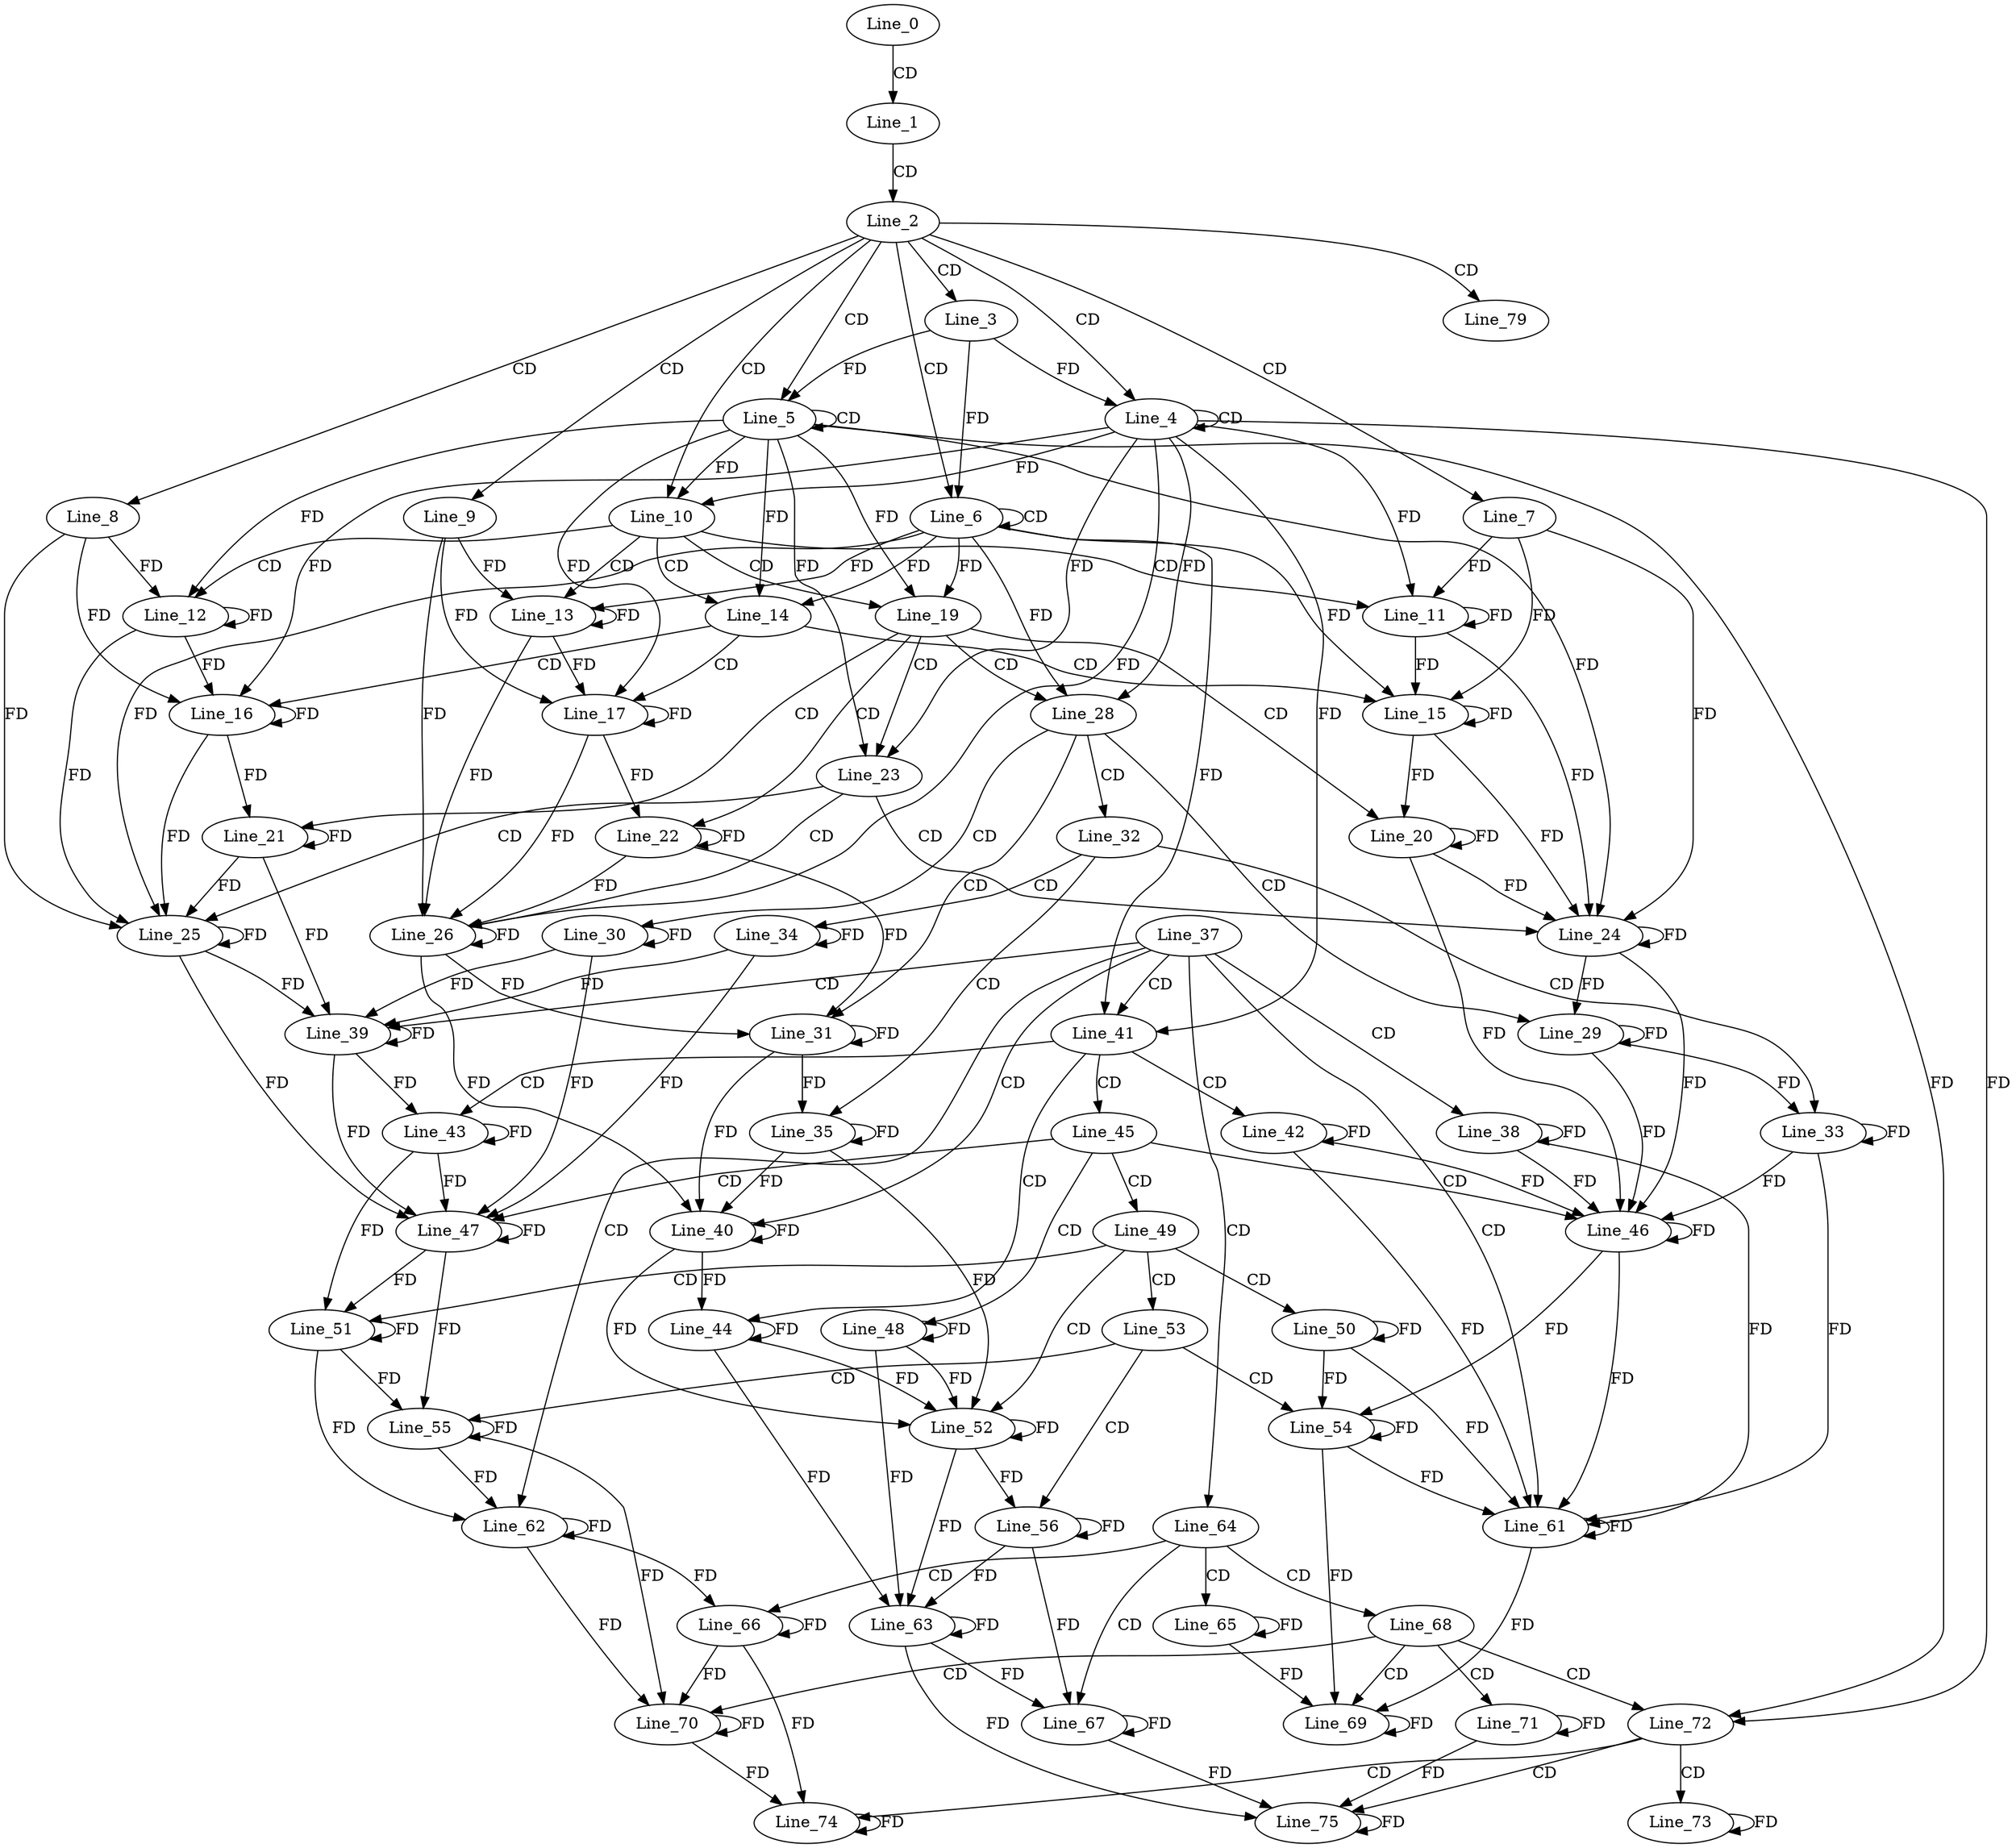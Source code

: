 digraph G {
  Line_0;
  Line_1;
  Line_2;
  Line_3;
  Line_4;
  Line_4;
  Line_5;
  Line_5;
  Line_6;
  Line_6;
  Line_7;
  Line_8;
  Line_9;
  Line_10;
  Line_11;
  Line_12;
  Line_13;
  Line_14;
  Line_15;
  Line_16;
  Line_17;
  Line_19;
  Line_20;
  Line_21;
  Line_22;
  Line_23;
  Line_24;
  Line_25;
  Line_26;
  Line_28;
  Line_29;
  Line_30;
  Line_31;
  Line_32;
  Line_33;
  Line_34;
  Line_35;
  Line_37;
  Line_38;
  Line_39;
  Line_40;
  Line_41;
  Line_42;
  Line_43;
  Line_44;
  Line_45;
  Line_46;
  Line_47;
  Line_48;
  Line_49;
  Line_50;
  Line_51;
  Line_52;
  Line_53;
  Line_54;
  Line_55;
  Line_56;
  Line_61;
  Line_62;
  Line_63;
  Line_64;
  Line_65;
  Line_66;
  Line_67;
  Line_68;
  Line_69;
  Line_70;
  Line_71;
  Line_72;
  Line_73;
  Line_74;
  Line_75;
  Line_79;
  Line_0 -> Line_1 [ label="CD" ];
  Line_1 -> Line_2 [ label="CD" ];
  Line_2 -> Line_3 [ label="CD" ];
  Line_2 -> Line_4 [ label="CD" ];
  Line_4 -> Line_4 [ label="CD" ];
  Line_3 -> Line_4 [ label="FD" ];
  Line_2 -> Line_5 [ label="CD" ];
  Line_5 -> Line_5 [ label="CD" ];
  Line_3 -> Line_5 [ label="FD" ];
  Line_2 -> Line_6 [ label="CD" ];
  Line_6 -> Line_6 [ label="CD" ];
  Line_3 -> Line_6 [ label="FD" ];
  Line_2 -> Line_7 [ label="CD" ];
  Line_2 -> Line_8 [ label="CD" ];
  Line_2 -> Line_9 [ label="CD" ];
  Line_2 -> Line_10 [ label="CD" ];
  Line_4 -> Line_10 [ label="FD" ];
  Line_5 -> Line_10 [ label="FD" ];
  Line_10 -> Line_11 [ label="CD" ];
  Line_7 -> Line_11 [ label="FD" ];
  Line_11 -> Line_11 [ label="FD" ];
  Line_4 -> Line_11 [ label="FD" ];
  Line_10 -> Line_12 [ label="CD" ];
  Line_8 -> Line_12 [ label="FD" ];
  Line_12 -> Line_12 [ label="FD" ];
  Line_5 -> Line_12 [ label="FD" ];
  Line_10 -> Line_13 [ label="CD" ];
  Line_9 -> Line_13 [ label="FD" ];
  Line_13 -> Line_13 [ label="FD" ];
  Line_6 -> Line_13 [ label="FD" ];
  Line_10 -> Line_14 [ label="CD" ];
  Line_5 -> Line_14 [ label="FD" ];
  Line_6 -> Line_14 [ label="FD" ];
  Line_14 -> Line_15 [ label="CD" ];
  Line_7 -> Line_15 [ label="FD" ];
  Line_11 -> Line_15 [ label="FD" ];
  Line_15 -> Line_15 [ label="FD" ];
  Line_6 -> Line_15 [ label="FD" ];
  Line_14 -> Line_16 [ label="CD" ];
  Line_8 -> Line_16 [ label="FD" ];
  Line_12 -> Line_16 [ label="FD" ];
  Line_16 -> Line_16 [ label="FD" ];
  Line_4 -> Line_16 [ label="FD" ];
  Line_14 -> Line_17 [ label="CD" ];
  Line_9 -> Line_17 [ label="FD" ];
  Line_13 -> Line_17 [ label="FD" ];
  Line_17 -> Line_17 [ label="FD" ];
  Line_5 -> Line_17 [ label="FD" ];
  Line_10 -> Line_19 [ label="CD" ];
  Line_5 -> Line_19 [ label="FD" ];
  Line_6 -> Line_19 [ label="FD" ];
  Line_19 -> Line_20 [ label="CD" ];
  Line_15 -> Line_20 [ label="FD" ];
  Line_20 -> Line_20 [ label="FD" ];
  Line_19 -> Line_21 [ label="CD" ];
  Line_16 -> Line_21 [ label="FD" ];
  Line_21 -> Line_21 [ label="FD" ];
  Line_19 -> Line_22 [ label="CD" ];
  Line_17 -> Line_22 [ label="FD" ];
  Line_22 -> Line_22 [ label="FD" ];
  Line_19 -> Line_23 [ label="CD" ];
  Line_4 -> Line_23 [ label="FD" ];
  Line_5 -> Line_23 [ label="FD" ];
  Line_23 -> Line_24 [ label="CD" ];
  Line_7 -> Line_24 [ label="FD" ];
  Line_11 -> Line_24 [ label="FD" ];
  Line_15 -> Line_24 [ label="FD" ];
  Line_20 -> Line_24 [ label="FD" ];
  Line_24 -> Line_24 [ label="FD" ];
  Line_5 -> Line_24 [ label="FD" ];
  Line_23 -> Line_25 [ label="CD" ];
  Line_8 -> Line_25 [ label="FD" ];
  Line_12 -> Line_25 [ label="FD" ];
  Line_16 -> Line_25 [ label="FD" ];
  Line_21 -> Line_25 [ label="FD" ];
  Line_25 -> Line_25 [ label="FD" ];
  Line_6 -> Line_25 [ label="FD" ];
  Line_23 -> Line_26 [ label="CD" ];
  Line_9 -> Line_26 [ label="FD" ];
  Line_13 -> Line_26 [ label="FD" ];
  Line_17 -> Line_26 [ label="FD" ];
  Line_22 -> Line_26 [ label="FD" ];
  Line_26 -> Line_26 [ label="FD" ];
  Line_4 -> Line_26 [ label="FD" ];
  Line_19 -> Line_28 [ label="CD" ];
  Line_4 -> Line_28 [ label="FD" ];
  Line_6 -> Line_28 [ label="FD" ];
  Line_28 -> Line_29 [ label="CD" ];
  Line_24 -> Line_29 [ label="FD" ];
  Line_29 -> Line_29 [ label="FD" ];
  Line_28 -> Line_30 [ label="CD" ];
  Line_30 -> Line_30 [ label="FD" ];
  Line_28 -> Line_31 [ label="CD" ];
  Line_22 -> Line_31 [ label="FD" ];
  Line_26 -> Line_31 [ label="FD" ];
  Line_31 -> Line_31 [ label="FD" ];
  Line_28 -> Line_32 [ label="CD" ];
  Line_32 -> Line_33 [ label="CD" ];
  Line_29 -> Line_33 [ label="FD" ];
  Line_33 -> Line_33 [ label="FD" ];
  Line_32 -> Line_34 [ label="CD" ];
  Line_34 -> Line_34 [ label="FD" ];
  Line_32 -> Line_35 [ label="CD" ];
  Line_31 -> Line_35 [ label="FD" ];
  Line_35 -> Line_35 [ label="FD" ];
  Line_37 -> Line_38 [ label="CD" ];
  Line_38 -> Line_38 [ label="FD" ];
  Line_37 -> Line_39 [ label="CD" ];
  Line_21 -> Line_39 [ label="FD" ];
  Line_25 -> Line_39 [ label="FD" ];
  Line_30 -> Line_39 [ label="FD" ];
  Line_34 -> Line_39 [ label="FD" ];
  Line_39 -> Line_39 [ label="FD" ];
  Line_37 -> Line_40 [ label="CD" ];
  Line_26 -> Line_40 [ label="FD" ];
  Line_31 -> Line_40 [ label="FD" ];
  Line_35 -> Line_40 [ label="FD" ];
  Line_40 -> Line_40 [ label="FD" ];
  Line_37 -> Line_41 [ label="CD" ];
  Line_4 -> Line_41 [ label="FD" ];
  Line_6 -> Line_41 [ label="FD" ];
  Line_41 -> Line_42 [ label="CD" ];
  Line_42 -> Line_42 [ label="FD" ];
  Line_41 -> Line_43 [ label="CD" ];
  Line_39 -> Line_43 [ label="FD" ];
  Line_43 -> Line_43 [ label="FD" ];
  Line_41 -> Line_44 [ label="CD" ];
  Line_40 -> Line_44 [ label="FD" ];
  Line_44 -> Line_44 [ label="FD" ];
  Line_41 -> Line_45 [ label="CD" ];
  Line_45 -> Line_46 [ label="CD" ];
  Line_20 -> Line_46 [ label="FD" ];
  Line_24 -> Line_46 [ label="FD" ];
  Line_29 -> Line_46 [ label="FD" ];
  Line_33 -> Line_46 [ label="FD" ];
  Line_38 -> Line_46 [ label="FD" ];
  Line_42 -> Line_46 [ label="FD" ];
  Line_46 -> Line_46 [ label="FD" ];
  Line_45 -> Line_47 [ label="CD" ];
  Line_25 -> Line_47 [ label="FD" ];
  Line_30 -> Line_47 [ label="FD" ];
  Line_34 -> Line_47 [ label="FD" ];
  Line_39 -> Line_47 [ label="FD" ];
  Line_43 -> Line_47 [ label="FD" ];
  Line_47 -> Line_47 [ label="FD" ];
  Line_45 -> Line_48 [ label="CD" ];
  Line_48 -> Line_48 [ label="FD" ];
  Line_45 -> Line_49 [ label="CD" ];
  Line_49 -> Line_50 [ label="CD" ];
  Line_50 -> Line_50 [ label="FD" ];
  Line_49 -> Line_51 [ label="CD" ];
  Line_43 -> Line_51 [ label="FD" ];
  Line_47 -> Line_51 [ label="FD" ];
  Line_51 -> Line_51 [ label="FD" ];
  Line_49 -> Line_52 [ label="CD" ];
  Line_35 -> Line_52 [ label="FD" ];
  Line_40 -> Line_52 [ label="FD" ];
  Line_44 -> Line_52 [ label="FD" ];
  Line_48 -> Line_52 [ label="FD" ];
  Line_52 -> Line_52 [ label="FD" ];
  Line_49 -> Line_53 [ label="CD" ];
  Line_53 -> Line_54 [ label="CD" ];
  Line_46 -> Line_54 [ label="FD" ];
  Line_50 -> Line_54 [ label="FD" ];
  Line_54 -> Line_54 [ label="FD" ];
  Line_53 -> Line_55 [ label="CD" ];
  Line_47 -> Line_55 [ label="FD" ];
  Line_51 -> Line_55 [ label="FD" ];
  Line_55 -> Line_55 [ label="FD" ];
  Line_53 -> Line_56 [ label="CD" ];
  Line_52 -> Line_56 [ label="FD" ];
  Line_56 -> Line_56 [ label="FD" ];
  Line_37 -> Line_61 [ label="CD" ];
  Line_33 -> Line_61 [ label="FD" ];
  Line_38 -> Line_61 [ label="FD" ];
  Line_42 -> Line_61 [ label="FD" ];
  Line_46 -> Line_61 [ label="FD" ];
  Line_50 -> Line_61 [ label="FD" ];
  Line_54 -> Line_61 [ label="FD" ];
  Line_61 -> Line_61 [ label="FD" ];
  Line_37 -> Line_62 [ label="CD" ];
  Line_51 -> Line_62 [ label="FD" ];
  Line_55 -> Line_62 [ label="FD" ];
  Line_62 -> Line_62 [ label="FD" ];
  Line_44 -> Line_63 [ label="FD" ];
  Line_48 -> Line_63 [ label="FD" ];
  Line_52 -> Line_63 [ label="FD" ];
  Line_56 -> Line_63 [ label="FD" ];
  Line_63 -> Line_63 [ label="FD" ];
  Line_37 -> Line_64 [ label="CD" ];
  Line_64 -> Line_65 [ label="CD" ];
  Line_65 -> Line_65 [ label="FD" ];
  Line_64 -> Line_66 [ label="CD" ];
  Line_62 -> Line_66 [ label="FD" ];
  Line_66 -> Line_66 [ label="FD" ];
  Line_64 -> Line_67 [ label="CD" ];
  Line_56 -> Line_67 [ label="FD" ];
  Line_63 -> Line_67 [ label="FD" ];
  Line_67 -> Line_67 [ label="FD" ];
  Line_64 -> Line_68 [ label="CD" ];
  Line_68 -> Line_69 [ label="CD" ];
  Line_54 -> Line_69 [ label="FD" ];
  Line_61 -> Line_69 [ label="FD" ];
  Line_65 -> Line_69 [ label="FD" ];
  Line_69 -> Line_69 [ label="FD" ];
  Line_68 -> Line_70 [ label="CD" ];
  Line_55 -> Line_70 [ label="FD" ];
  Line_62 -> Line_70 [ label="FD" ];
  Line_66 -> Line_70 [ label="FD" ];
  Line_70 -> Line_70 [ label="FD" ];
  Line_68 -> Line_71 [ label="CD" ];
  Line_71 -> Line_71 [ label="FD" ];
  Line_68 -> Line_72 [ label="CD" ];
  Line_5 -> Line_72 [ label="FD" ];
  Line_4 -> Line_72 [ label="FD" ];
  Line_72 -> Line_73 [ label="CD" ];
  Line_73 -> Line_73 [ label="FD" ];
  Line_72 -> Line_74 [ label="CD" ];
  Line_66 -> Line_74 [ label="FD" ];
  Line_70 -> Line_74 [ label="FD" ];
  Line_74 -> Line_74 [ label="FD" ];
  Line_72 -> Line_75 [ label="CD" ];
  Line_63 -> Line_75 [ label="FD" ];
  Line_67 -> Line_75 [ label="FD" ];
  Line_71 -> Line_75 [ label="FD" ];
  Line_75 -> Line_75 [ label="FD" ];
  Line_2 -> Line_79 [ label="CD" ];
}
